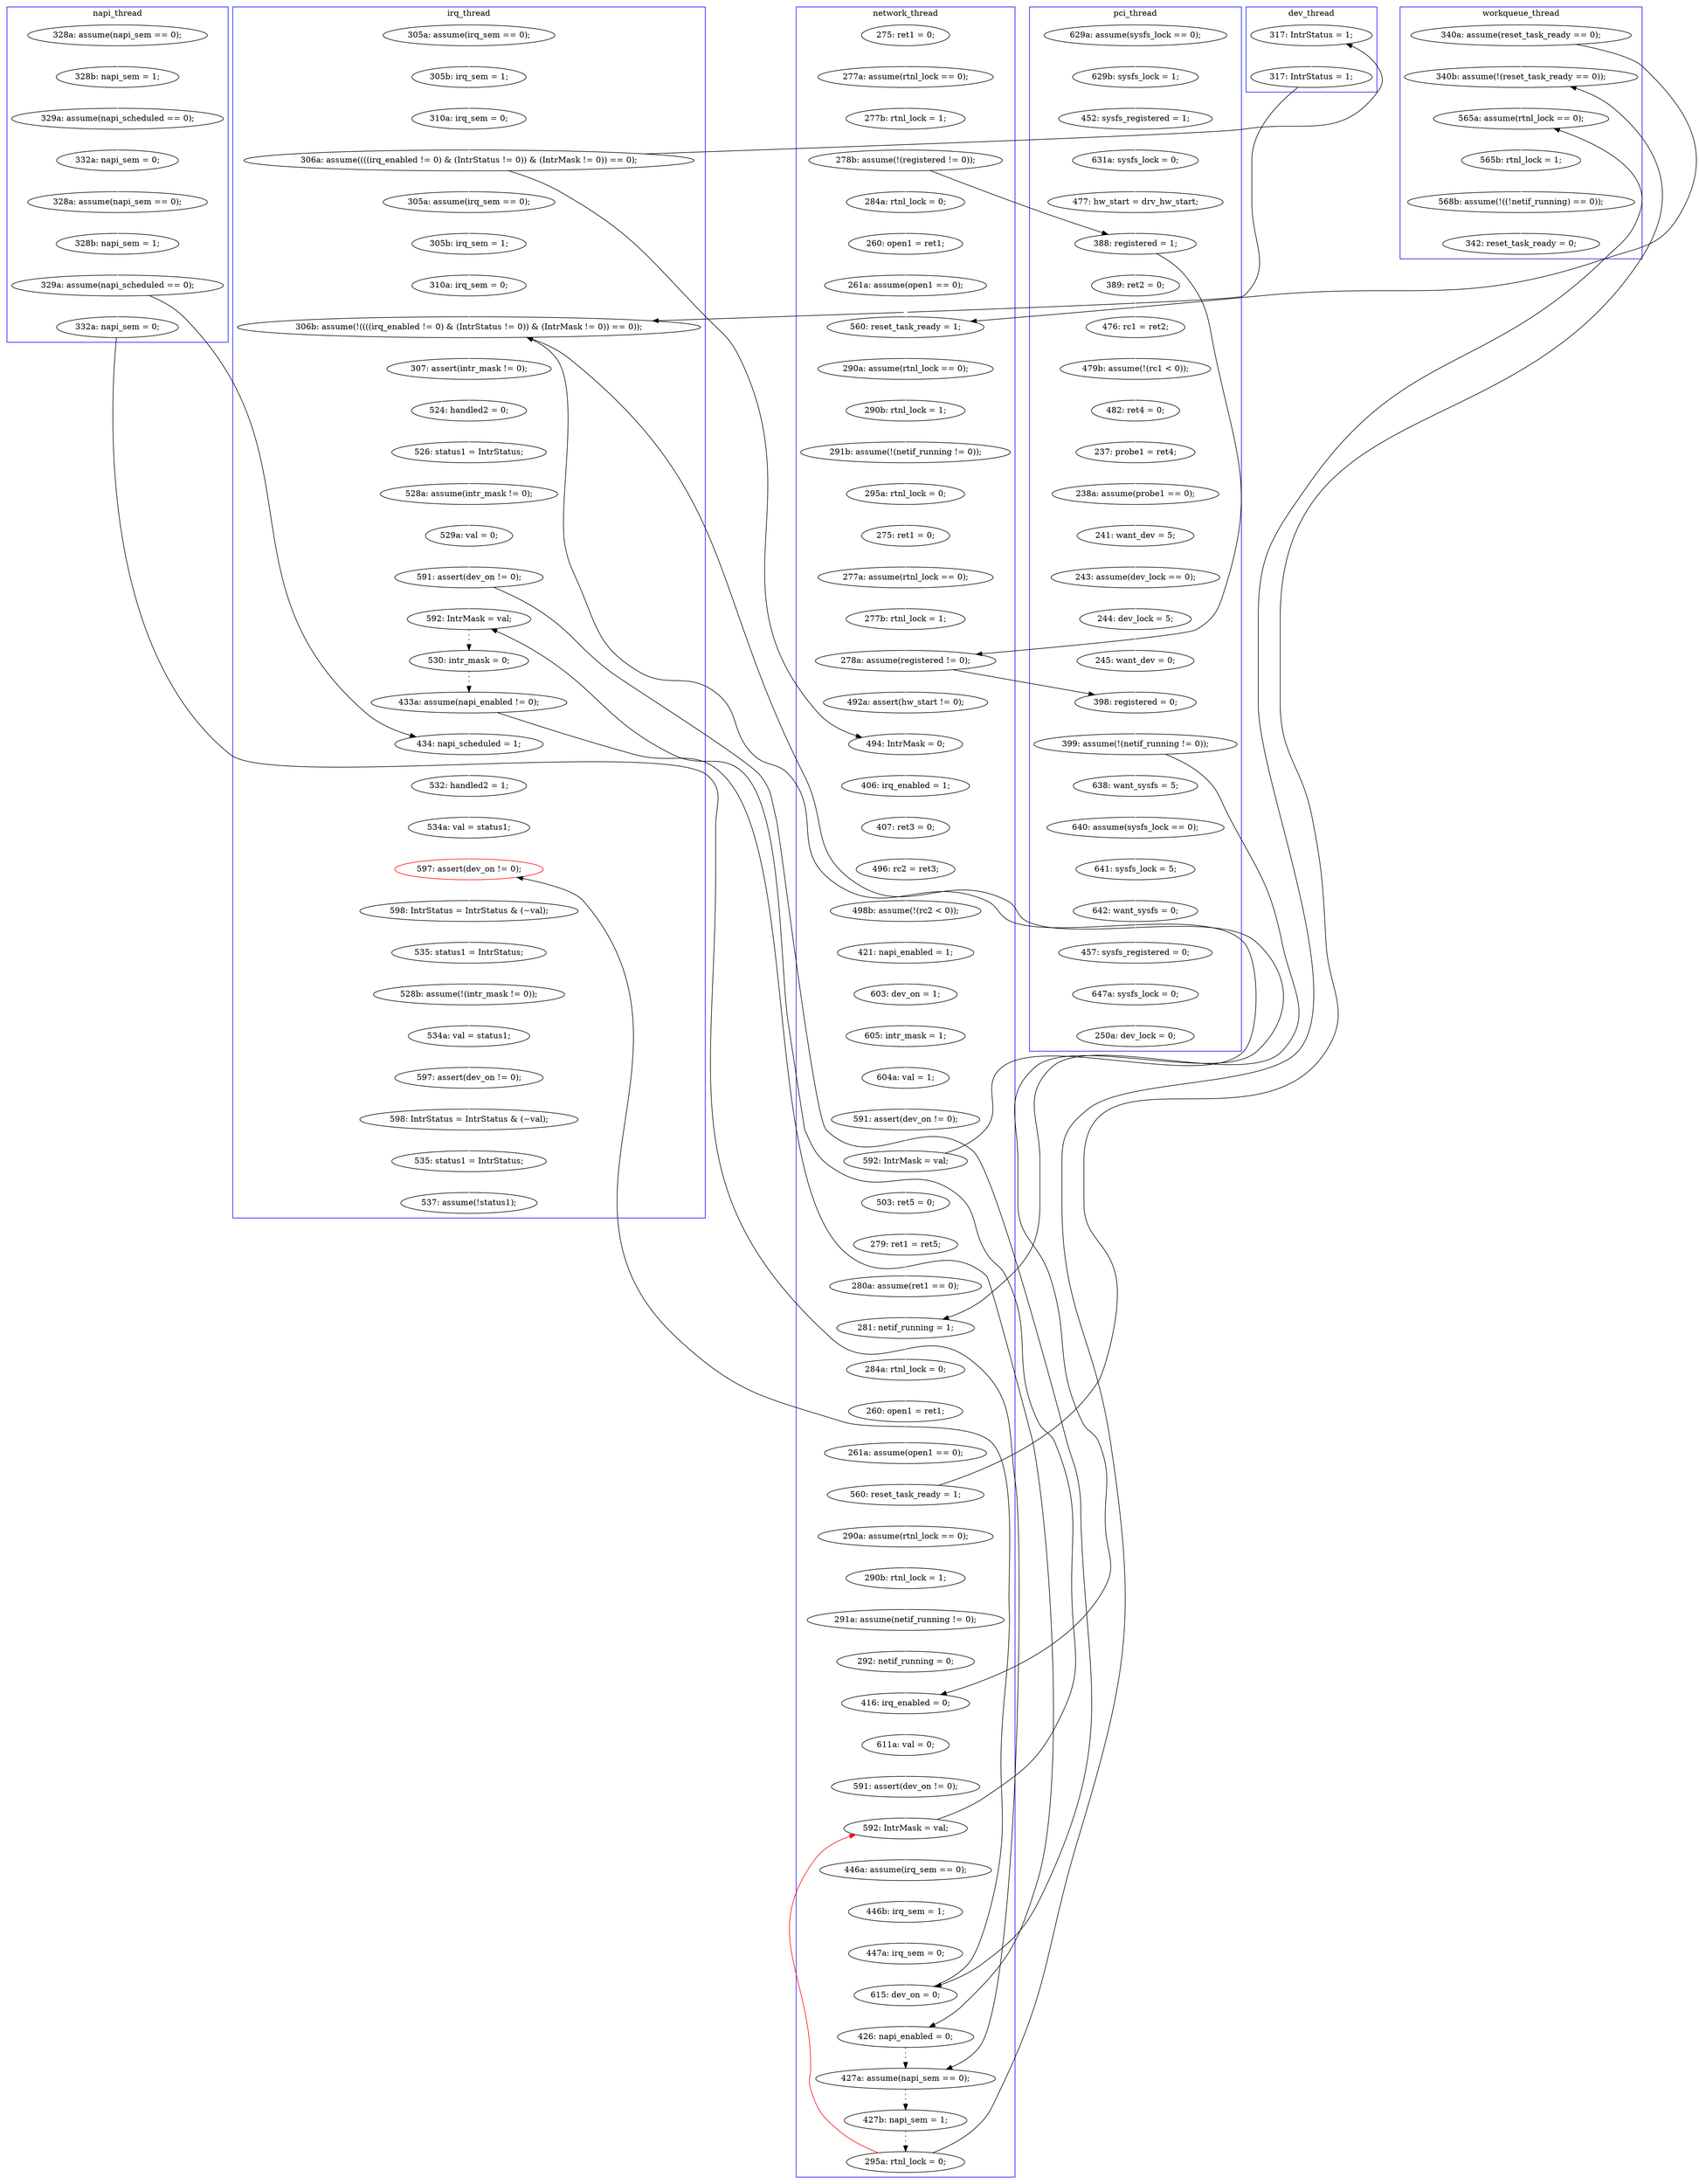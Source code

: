 digraph Counterexample {
	234 -> 236 [color = white, style = solid]
	28 -> 30 [color = white, style = solid]
	142 -> 143 [color = white, style = solid]
	157 -> 161 [color = white, style = solid]
	33 -> 55 [color = white, style = solid]
	252 -> 262 [color = black, style = solid, constraint = false]
	224 -> 230 [color = white, style = solid]
	167 -> 168 [color = white, style = solid]
	44 -> 63 [color = black, style = solid, constraint = false]
	161 -> 167 [color = white, style = solid]
	88 -> 253 [color = black, style = solid, constraint = false]
	150 -> 153 [color = white, style = solid]
	68 -> 69 [color = white, style = solid]
	30 -> 31 [color = white, style = solid]
	187 -> 188 [color = black, style = solid, constraint = false]
	252 -> 253 [color = white, style = solid]
	269 -> 271 [color = white, style = solid]
	124 -> 131 [color = white, style = solid]
	188 -> 189 [color = white, style = solid]
	91 -> 94 [color = white, style = solid]
	204 -> 212 [color = white, style = solid]
	220 -> 221 [color = white, style = solid]
	263 -> 264 [color = black, style = dotted]
	33 -> 103 [color = black, style = solid, constraint = false]
	148 -> 149 [color = white, style = solid]
	31 -> 33 [color = white, style = solid]
	96 -> 98 [color = white, style = solid]
	262 -> 263 [color = black, style = dotted]
	131 -> 134 [color = white, style = solid]
	248 -> 254 [color = white, style = solid]
	221 -> 223 [color = white, style = solid]
	105 -> 108 [color = white, style = solid]
	216 -> 238 [color = white, style = solid]
	132 -> 176 [color = white, style = solid]
	118 -> 119 [color = white, style = solid]
	143 -> 148 [color = white, style = solid]
	175 -> 186 [color = white, style = solid]
	187 -> 195 [color = white, style = solid]
	169 -> 170 [color = white, style = solid]
	44 -> 280 [color = white, style = solid]
	256 -> 257 [color = white, style = solid]
	215 -> 280 [color = black, style = solid, constraint = false]
	210 -> 215 [color = white, style = solid]
	241 -> 244 [color = black, style = dotted]
	270 -> 293 [color = black, style = solid, constraint = false]
	186 -> 187 [color = white, style = solid]
	203 -> 207 [color = white, style = solid]
	137 -> 142 [color = white, style = solid]
	215 -> 220 [color = white, style = solid]
	254 -> 262 [color = white, style = solid]
	86 -> 88 [color = white, style = solid]
	196 -> 199 [color = white, style = solid]
	112 -> 115 [color = white, style = solid]
	274 -> 277 [color = white, style = solid]
	59 -> 63 [color = white, style = solid]
	212 -> 216 [color = white, style = solid]
	117 -> 118 [color = white, style = solid]
	103 -> 137 [color = black, style = solid, constraint = false]
	74 -> 75 [color = white, style = solid]
	280 -> 293 [color = white, style = solid]
	149 -> 150 [color = white, style = solid]
	237 -> 241 [color = black, style = solid, constraint = false]
	168 -> 169 [color = white, style = solid]
	119 -> 157 [color = white, style = solid]
	160 -> 173 [color = white, style = solid]
	254 -> 269 [color = black, style = solid, constraint = false]
	47 -> 143 [color = black, style = solid, constraint = false]
	88 -> 180 [color = white, style = solid]
	90 -> 91 [color = white, style = solid]
	246 -> 248 [color = white, style = solid]
	230 -> 234 [color = white, style = solid]
	188 -> 230 [color = black, style = solid, constraint = false]
	104 -> 105 [color = white, style = solid]
	108 -> 109 [color = white, style = solid]
	47 -> 159 [color = white, style = solid]
	153 -> 156 [color = white, style = solid]
	98 -> 103 [color = white, style = solid]
	156 -> 171 [color = white, style = solid]
	238 -> 254 [color = black, style = solid, constraint = false]
	199 -> 202 [color = white, style = solid]
	277 -> 289 [color = white, style = solid]
	289 -> 291 [color = white, style = solid]
	271 -> 274 [color = white, style = solid]
	56 -> 59 [color = white, style = solid]
	37 -> 38 [color = white, style = solid]
	134 -> 135 [color = white, style = solid]
	236 -> 237 [color = white, style = solid]
	159 -> 160 [color = white, style = solid]
	161 -> 202 [color = black, style = solid, constraint = false]
	63 -> 68 [color = white, style = solid]
	270 -> 237 [color = red, style = solid, constraint = false]
	103 -> 104 [color = white, style = solid]
	38 -> 42 [color = white, style = solid]
	201 -> 204 [color = white, style = solid]
	77 -> 83 [color = white, style = solid]
	273 -> 298 [color = white, style = solid]
	300 -> 301 [color = white, style = solid]
	180 -> 263 [color = black, style = solid, constraint = false]
	291 -> 292 [color = white, style = solid]
	85 -> 86 [color = white, style = solid]
	137 -> 157 [color = black, style = solid, constraint = false]
	71 -> 124 [color = white, style = solid]
	195 -> 196 [color = white, style = solid]
	47 -> 132 [color = black, style = solid, constraint = false]
	109 -> 112 [color = white, style = solid]
	293 -> 294 [color = white, style = solid]
	202 -> 203 [color = white, style = solid]
	55 -> 56 [color = white, style = solid]
	69 -> 71 [color = white, style = solid]
	173 -> 188 [color = white, style = solid]
	264 -> 270 [color = black, style = dotted]
	292 -> 300 [color = white, style = solid]
	83 -> 85 [color = white, style = solid]
	296 -> 307 [color = white, style = solid]
	223 -> 224 [color = white, style = solid]
	75 -> 77 [color = white, style = solid]
	42 -> 47 [color = white, style = solid]
	294 -> 296 [color = white, style = solid]
	257 -> 269 [color = white, style = solid]
	170 -> 258 [color = white, style = solid]
	172 -> 175 [color = white, style = solid]
	207 -> 210 [color = white, style = solid]
	171 -> 172 [color = white, style = solid]
	189 -> 201 [color = white, style = solid]
	135 -> 137 [color = white, style = solid]
	244 -> 252 [color = black, style = dotted]
	237 -> 245 [color = white, style = solid]
	94 -> 96 [color = white, style = solid]
	238 -> 241 [color = white, style = solid]
	258 -> 273 [color = white, style = solid]
	245 -> 246 [color = white, style = solid]
	115 -> 116 [color = white, style = solid]
	176 -> 188 [color = black, style = solid, constraint = false]
	116 -> 117 [color = white, style = solid]
	253 -> 256 [color = white, style = solid]
	subgraph cluster7 {
		label = dev_thread
		color = blue
		132  [label = "317: IntrStatus = 1;"]
		176  [label = "317: IntrStatus = 1;"]
	}
	subgraph cluster4 {
		label = napi_thread
		color = blue
		85  [label = "328a: assume(napi_sem == 0);"]
		180  [label = "332a: napi_sem = 0;"]
		77  [label = "329a: assume(napi_scheduled == 0);"]
		88  [label = "329a: assume(napi_scheduled == 0);"]
		83  [label = "332a: napi_sem = 0;"]
		74  [label = "328a: assume(napi_sem == 0);"]
		86  [label = "328b: napi_sem = 1;"]
		75  [label = "328b: napi_sem = 1;"]
	}
	subgraph cluster3 {
		label = irq_thread
		color = blue
		271  [label = "598: IntrStatus = IntrStatus & (~val);"]
		160  [label = "305b: irq_sem = 1;"]
		241  [label = "592: IntrMask = val;"]
		244  [label = "530: intr_mask = 0;"]
		289  [label = "534a: val = status1;"]
		38  [label = "305b: irq_sem = 1;"]
		204  [label = "526: status1 = IntrStatus;"]
		173  [label = "310a: irq_sem = 0;"]
		252  [label = "433a: assume(napi_enabled != 0);"]
		301  [label = "537: assume(!status1);"]
		212  [label = "528a: assume(intr_mask != 0);"]
		37  [label = "305a: assume(irq_sem == 0);"]
		256  [label = "532: handled2 = 1;"]
		291  [label = "597: assert(dev_on != 0);"]
		238  [label = "591: assert(dev_on != 0);"]
		253  [label = "434: napi_scheduled = 1;"]
		292  [label = "598: IntrStatus = IntrStatus & (~val);"]
		300  [label = "535: status1 = IntrStatus;"]
		159  [label = "305a: assume(irq_sem == 0);"]
		277  [label = "528b: assume(!(intr_mask != 0));"]
		189  [label = "307: assert(intr_mask != 0);"]
		269  [label = "597: assert(dev_on != 0);", color = red]
		42  [label = "310a: irq_sem = 0;"]
		188  [label = "306b: assume(!((((irq_enabled != 0) & (IntrStatus != 0)) & (IntrMask != 0)) == 0));"]
		257  [label = "534a: val = status1;"]
		274  [label = "535: status1 = IntrStatus;"]
		216  [label = "529a: val = 0;"]
		201  [label = "524: handled2 = 0;"]
		47  [label = "306a: assume((((irq_enabled != 0) & (IntrStatus != 0)) & (IntrMask != 0)) == 0);"]
	}
	subgraph cluster5 {
		label = workqueue_thread
		color = blue
		293  [label = "565a: assume(rtnl_lock == 0);"]
		44  [label = "340a: assume(reset_task_ready == 0);"]
		280  [label = "340b: assume(!(reset_task_ready == 0));"]
		307  [label = "342: reset_task_ready = 0;"]
		294  [label = "565b: rtnl_lock = 1;"]
		296  [label = "568b: assume(!((!netif_running) == 0));"]
	}
	subgraph cluster2 {
		label = network_thread
		color = blue
		131  [label = "275: ret1 = 0;"]
		248  [label = "447a: irq_sem = 0;"]
		142  [label = "492a: assert(hw_start != 0);"]
		237  [label = "592: IntrMask = val;"]
		202  [label = "281: netif_running = 1;"]
		221  [label = "290b: rtnl_lock = 1;"]
		196  [label = "279: ret1 = ret5;"]
		63  [label = "560: reset_task_ready = 1;"]
		246  [label = "446b: irq_sem = 1;"]
		143  [label = "494: IntrMask = 0;"]
		172  [label = "605: intr_mask = 1;"]
		270  [label = "295a: rtnl_lock = 0;"]
		71  [label = "291b: assume(!(netif_running != 0));"]
		234  [label = "611a: val = 0;"]
		186  [label = "591: assert(dev_on != 0);"]
		59  [label = "261a: assume(open1 == 0);"]
		156  [label = "421: napi_enabled = 1;"]
		31  [label = "277b: rtnl_lock = 1;"]
		195  [label = "503: ret5 = 0;"]
		28  [label = "275: ret1 = 0;"]
		68  [label = "290a: assume(rtnl_lock == 0);"]
		187  [label = "592: IntrMask = val;"]
		69  [label = "290b: rtnl_lock = 1;"]
		264  [label = "427b: napi_sem = 1;"]
		153  [label = "498b: assume(!(rc2 < 0));"]
		210  [label = "261a: assume(open1 == 0);"]
		150  [label = "496: rc2 = ret3;"]
		262  [label = "426: napi_enabled = 0;"]
		230  [label = "416: irq_enabled = 0;"]
		56  [label = "260: open1 = ret1;"]
		263  [label = "427a: assume(napi_sem == 0);"]
		30  [label = "277a: assume(rtnl_lock == 0);"]
		245  [label = "446a: assume(irq_sem == 0);"]
		33  [label = "278b: assume(!(registered != 0));"]
		223  [label = "291a: assume(netif_running != 0);"]
		220  [label = "290a: assume(rtnl_lock == 0);"]
		148  [label = "406: irq_enabled = 1;"]
		236  [label = "591: assert(dev_on != 0);"]
		171  [label = "603: dev_on = 1;"]
		199  [label = "280a: assume(ret1 == 0);"]
		55  [label = "284a: rtnl_lock = 0;"]
		137  [label = "278a: assume(registered != 0);"]
		134  [label = "277a: assume(rtnl_lock == 0);"]
		149  [label = "407: ret3 = 0;"]
		254  [label = "615: dev_on = 0;"]
		215  [label = "560: reset_task_ready = 1;"]
		135  [label = "277b: rtnl_lock = 1;"]
		224  [label = "292: netif_running = 0;"]
		203  [label = "284a: rtnl_lock = 0;"]
		124  [label = "295a: rtnl_lock = 0;"]
		175  [label = "604a: val = 1;"]
		207  [label = "260: open1 = ret1;"]
	}
	subgraph cluster1 {
		label = pci_thread
		color = blue
		104  [label = "389: ret2 = 0;"]
		273  [label = "647a: sysfs_lock = 0;"]
		161  [label = "399: assume(!(netif_running != 0));"]
		98  [label = "477: hw_start = drv_hw_start;"]
		112  [label = "237: probe1 = ret4;"]
		108  [label = "479b: assume(!(rc1 < 0));"]
		157  [label = "398: registered = 0;"]
		168  [label = "640: assume(sysfs_lock == 0);"]
		96  [label = "631a: sysfs_lock = 0;"]
		119  [label = "245: want_dev = 0;"]
		167  [label = "638: want_sysfs = 5;"]
		109  [label = "482: ret4 = 0;"]
		169  [label = "641: sysfs_lock = 5;"]
		105  [label = "476: rc1 = ret2;"]
		298  [label = "250a: dev_lock = 0;"]
		90  [label = "629a: assume(sysfs_lock == 0);"]
		91  [label = "629b: sysfs_lock = 1;"]
		117  [label = "243: assume(dev_lock == 0);"]
		103  [label = "388: registered = 1;"]
		116  [label = "241: want_dev = 5;"]
		94  [label = "452: sysfs_registered = 1;"]
		170  [label = "642: want_sysfs = 0;"]
		115  [label = "238a: assume(probe1 == 0);"]
		118  [label = "244: dev_lock = 5;"]
		258  [label = "457: sysfs_registered = 0;"]
	}
}
